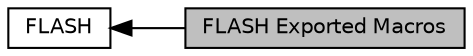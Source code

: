digraph "FLASH Exported Macros"
{
  edge [fontname="Helvetica",fontsize="10",labelfontname="Helvetica",labelfontsize="10"];
  node [fontname="Helvetica",fontsize="10",shape=box];
  rankdir=LR;
  Node2 [label="FLASH",height=0.2,width=0.4,color="black", fillcolor="white", style="filled",URL="$group__FLASH.html",tooltip="FLASH HAL module driver."];
  Node1 [label="FLASH Exported Macros",height=0.2,width=0.4,color="black", fillcolor="grey75", style="filled", fontcolor="black",tooltip="macros to control FLASH features"];
  Node2->Node1 [shape=plaintext, dir="back", style="solid"];
}
